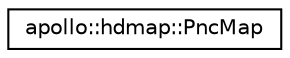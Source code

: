 digraph "Graphical Class Hierarchy"
{
  edge [fontname="Helvetica",fontsize="10",labelfontname="Helvetica",labelfontsize="10"];
  node [fontname="Helvetica",fontsize="10",shape=record];
  rankdir="LR";
  Node1 [label="apollo::hdmap::PncMap",height=0.2,width=0.4,color="black", fillcolor="white", style="filled",URL="$classapollo_1_1hdmap_1_1PncMap.html"];
}
